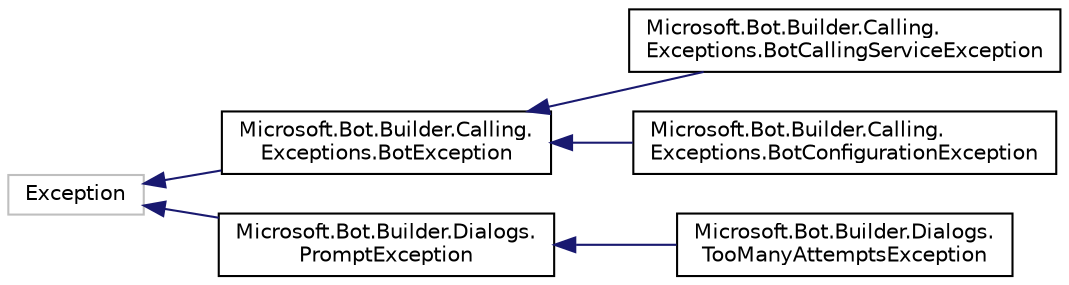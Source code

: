 digraph "Graphical Class Hierarchy"
{
  edge [fontname="Helvetica",fontsize="10",labelfontname="Helvetica",labelfontsize="10"];
  node [fontname="Helvetica",fontsize="10",shape=record];
  rankdir="LR";
  Node1 [label="Exception",height=0.2,width=0.4,color="grey75", fillcolor="white", style="filled"];
  Node1 -> Node2 [dir="back",color="midnightblue",fontsize="10",style="solid",fontname="Helvetica"];
  Node2 [label="Microsoft.Bot.Builder.Calling.\lExceptions.BotException",height=0.2,width=0.4,color="black", fillcolor="white", style="filled",URL="$db/d0f/class_microsoft_1_1_bot_1_1_builder_1_1_calling_1_1_exceptions_1_1_bot_exception.html",tooltip="base exceptions for all exceptions thrown by the bots core library "];
  Node2 -> Node3 [dir="back",color="midnightblue",fontsize="10",style="solid",fontname="Helvetica"];
  Node3 [label="Microsoft.Bot.Builder.Calling.\lExceptions.BotCallingServiceException",height=0.2,width=0.4,color="black", fillcolor="white", style="filled",URL="$db/d9d/class_microsoft_1_1_bot_1_1_builder_1_1_calling_1_1_exceptions_1_1_bot_calling_service_exception.html"];
  Node2 -> Node4 [dir="back",color="midnightblue",fontsize="10",style="solid",fontname="Helvetica"];
  Node4 [label="Microsoft.Bot.Builder.Calling.\lExceptions.BotConfigurationException",height=0.2,width=0.4,color="black", fillcolor="white", style="filled",URL="$d4/d75/class_microsoft_1_1_bot_1_1_builder_1_1_calling_1_1_exceptions_1_1_bot_configuration_exception.html",tooltip="Exception type thrown when the bot configuration is invalid "];
  Node1 -> Node5 [dir="back",color="midnightblue",fontsize="10",style="solid",fontname="Helvetica"];
  Node5 [label="Microsoft.Bot.Builder.Dialogs.\lPromptException",height=0.2,width=0.4,color="black", fillcolor="white", style="filled",URL="$df/df5/class_microsoft_1_1_bot_1_1_builder_1_1_dialogs_1_1_prompt_exception.html",tooltip="The root of the exception hierarchy related to prompts. "];
  Node5 -> Node6 [dir="back",color="midnightblue",fontsize="10",style="solid",fontname="Helvetica"];
  Node6 [label="Microsoft.Bot.Builder.Dialogs.\lTooManyAttemptsException",height=0.2,width=0.4,color="black", fillcolor="white", style="filled",URL="$d7/df8/class_microsoft_1_1_bot_1_1_builder_1_1_dialogs_1_1_too_many_attempts_exception.html",tooltip="The exception representing too many attempts by the user to answer the question asked by the prompt..."];
}
